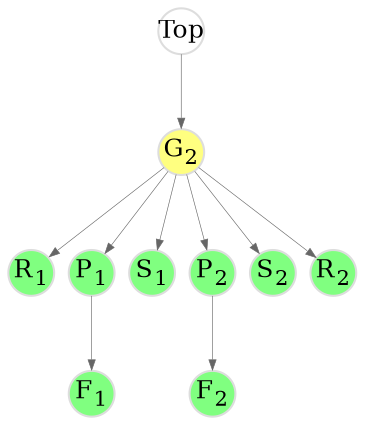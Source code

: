 digraph add {
	graph [
		rankdir="TB"
		bgcolor="white"
		color="white"
		nodesep="0.1"
		ranksep="0.5"
		// labelloc="t"
		// label=<<B><U>Add</U></B>>
	];

	node [
		fontsize="12"
		style="solid"
		width="0.3"
		height="0.3"
		fixedsize="true"
		penwidth="1.0"
		color="#DDDDDD"
	];

	edge [
		penwidth="0.3"
		color="#666666"
		arrowsize="0.5"
	];

	Top    [ label=<Top>                                              ];
	Gpt    [ label=<G<SUB>2</SUB>> style="filled" fillcolor="#ffff80" ];
	Res1   [ label=<R<SUB>1</SUB>> style="filled" fillcolor="#80ff80" ];
	Part1  [ label=<P<SUB>1</SUB>> style="filled" fillcolor="#80ff80" ];
	Fs1    [ label=<F<SUB>1</SUB>> style="filled" fillcolor="#80ff80" ];
	Space1 [ label=<S<SUB>1</SUB>> style="filled" fillcolor="#80ff80" ];
	Part2  [ label=<P<SUB>2</SUB>> style="filled" fillcolor="#80ff80" ];
	Fs2    [ label=<F<SUB>2</SUB>> style="filled" fillcolor="#80ff80" ];
	Space2 [ label=<S<SUB>2</SUB>> style="filled" fillcolor="#80ff80" ];
	Res2   [ label=<R<SUB>2</SUB>> style="filled" fillcolor="#80ff80" ];

	Top -> Gpt;
	Gpt -> Res1;
	Gpt -> Part1
	Gpt -> Space1
	Gpt -> Part2
	Gpt -> Space2
	Gpt -> Res2
	Part1 -> Fs1
	Part2 -> Fs2
}

